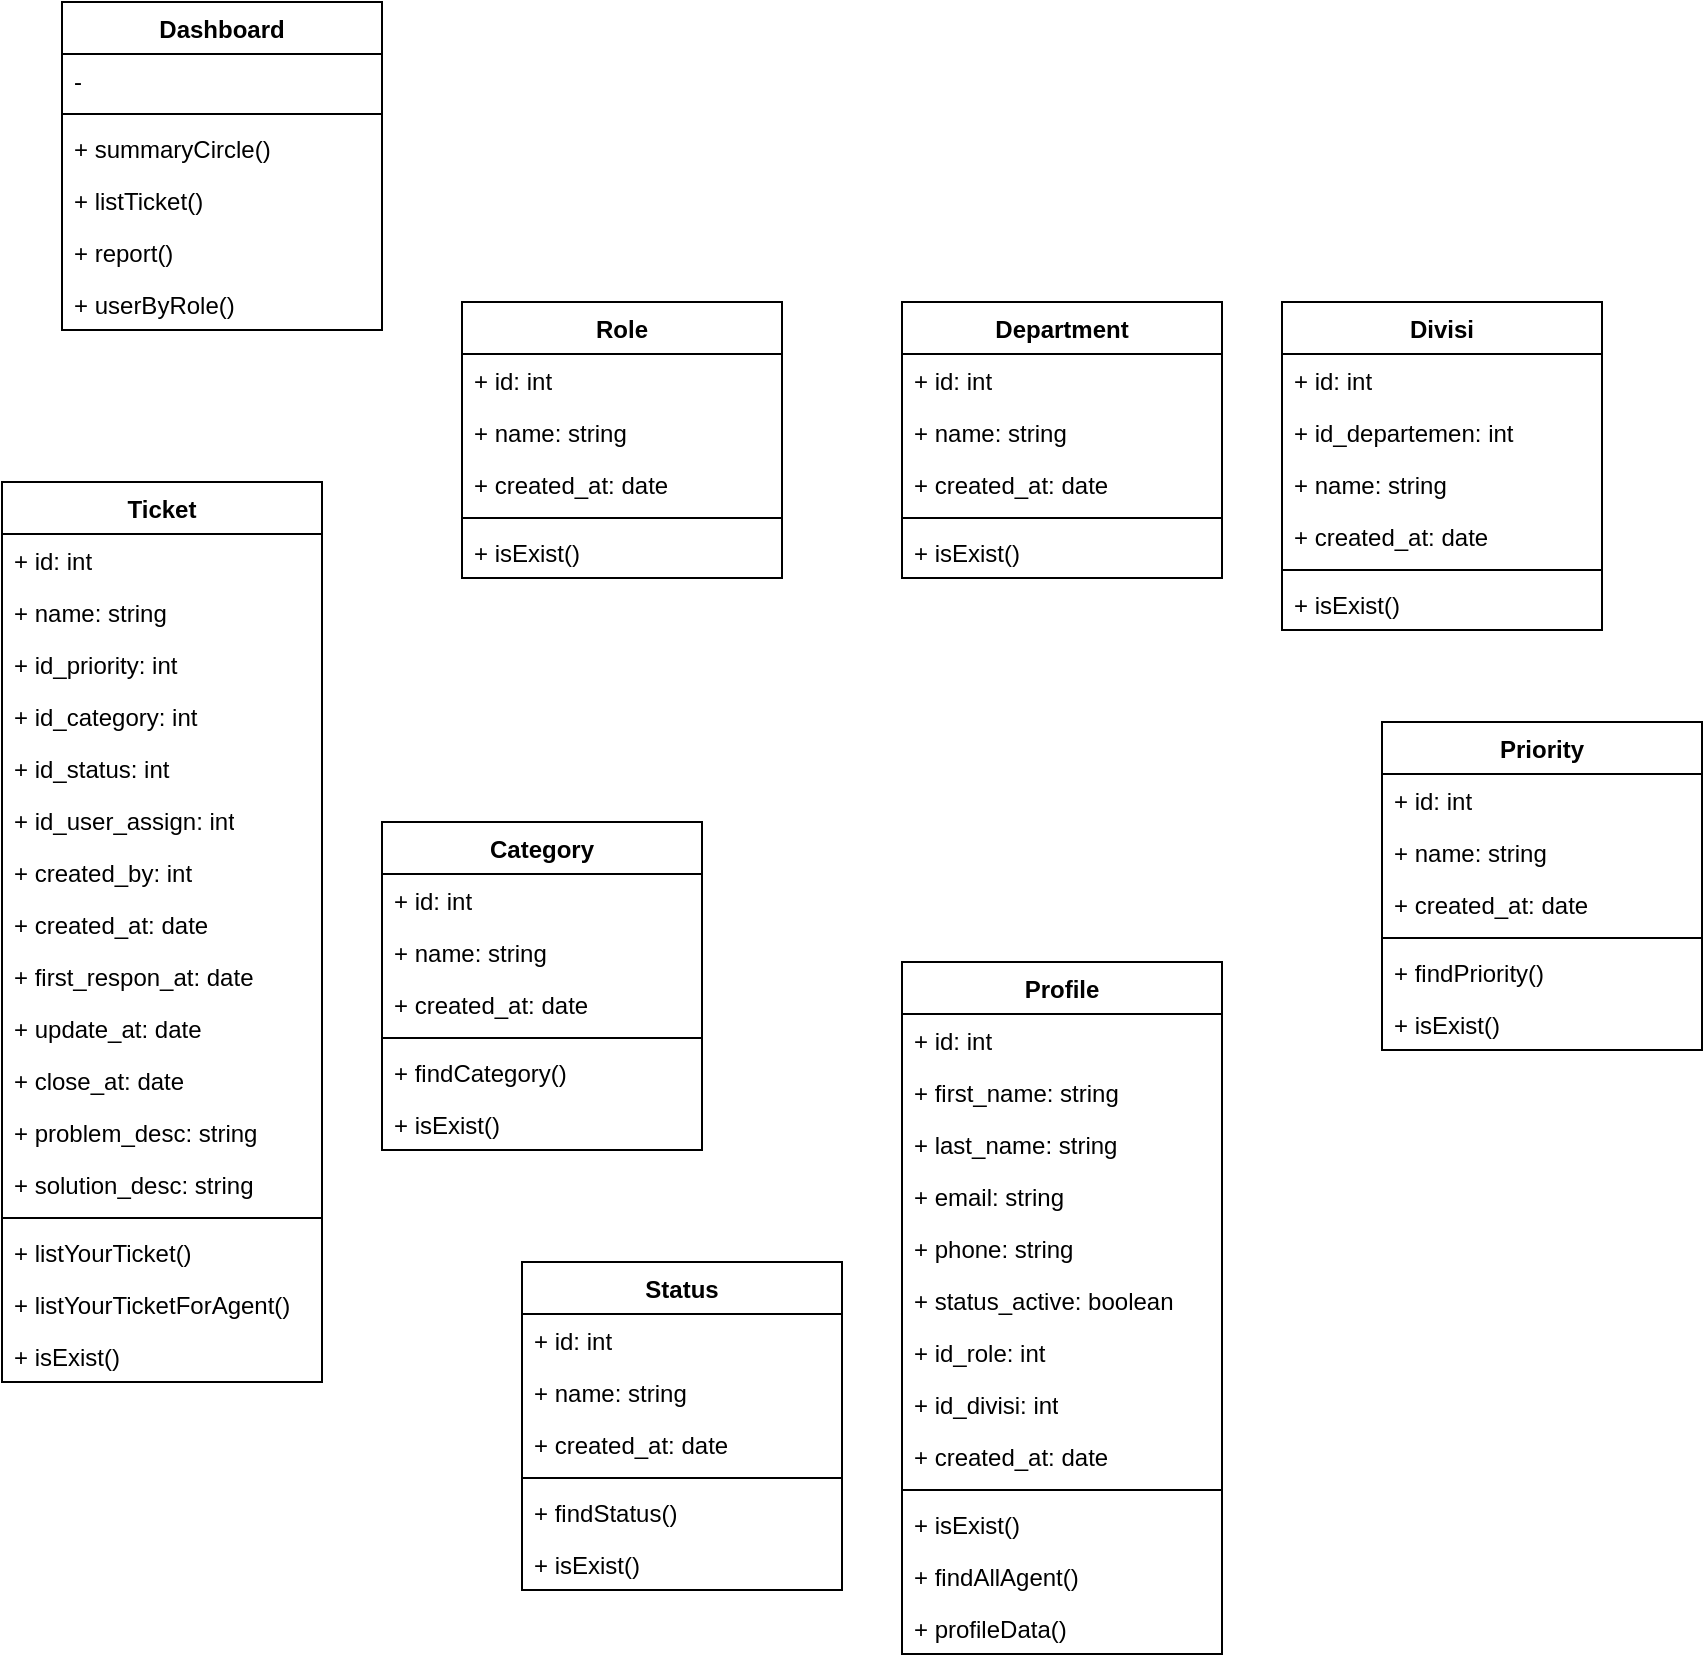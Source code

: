 <mxfile version="27.1.3">
  <diagram name="Page-1" id="-xxyF_3jXdGtJu57dgs1">
    <mxGraphModel dx="2005" dy="798" grid="1" gridSize="10" guides="1" tooltips="1" connect="1" arrows="1" fold="1" page="1" pageScale="1" pageWidth="827" pageHeight="1169" math="0" shadow="0">
      <root>
        <mxCell id="0" />
        <mxCell id="1" parent="0" />
        <mxCell id="XdJ_4pz9nZHwtMwytImK-14" value="Role" style="swimlane;fontStyle=1;align=center;verticalAlign=top;childLayout=stackLayout;horizontal=1;startSize=26;horizontalStack=0;resizeParent=1;resizeParentMax=0;resizeLast=0;collapsible=1;marginBottom=0;whiteSpace=wrap;html=1;" vertex="1" parent="1">
          <mxGeometry x="170" y="340" width="160" height="138" as="geometry" />
        </mxCell>
        <mxCell id="XdJ_4pz9nZHwtMwytImK-15" value="+ id: int" style="text;strokeColor=none;fillColor=none;align=left;verticalAlign=top;spacingLeft=4;spacingRight=4;overflow=hidden;rotatable=0;points=[[0,0.5],[1,0.5]];portConstraint=eastwest;whiteSpace=wrap;html=1;" vertex="1" parent="XdJ_4pz9nZHwtMwytImK-14">
          <mxGeometry y="26" width="160" height="26" as="geometry" />
        </mxCell>
        <mxCell id="XdJ_4pz9nZHwtMwytImK-21" value="+ name: string" style="text;strokeColor=none;fillColor=none;align=left;verticalAlign=top;spacingLeft=4;spacingRight=4;overflow=hidden;rotatable=0;points=[[0,0.5],[1,0.5]];portConstraint=eastwest;whiteSpace=wrap;html=1;" vertex="1" parent="XdJ_4pz9nZHwtMwytImK-14">
          <mxGeometry y="52" width="160" height="26" as="geometry" />
        </mxCell>
        <mxCell id="XdJ_4pz9nZHwtMwytImK-85" value="+ created_at: date" style="text;strokeColor=none;fillColor=none;align=left;verticalAlign=top;spacingLeft=4;spacingRight=4;overflow=hidden;rotatable=0;points=[[0,0.5],[1,0.5]];portConstraint=eastwest;whiteSpace=wrap;html=1;" vertex="1" parent="XdJ_4pz9nZHwtMwytImK-14">
          <mxGeometry y="78" width="160" height="26" as="geometry" />
        </mxCell>
        <mxCell id="XdJ_4pz9nZHwtMwytImK-16" value="" style="line;strokeWidth=1;fillColor=none;align=left;verticalAlign=middle;spacingTop=-1;spacingLeft=3;spacingRight=3;rotatable=0;labelPosition=right;points=[];portConstraint=eastwest;strokeColor=inherit;" vertex="1" parent="XdJ_4pz9nZHwtMwytImK-14">
          <mxGeometry y="104" width="160" height="8" as="geometry" />
        </mxCell>
        <mxCell id="XdJ_4pz9nZHwtMwytImK-86" value="+ isExist()" style="text;strokeColor=none;fillColor=none;align=left;verticalAlign=top;spacingLeft=4;spacingRight=4;overflow=hidden;rotatable=0;points=[[0,0.5],[1,0.5]];portConstraint=eastwest;whiteSpace=wrap;html=1;" vertex="1" parent="XdJ_4pz9nZHwtMwytImK-14">
          <mxGeometry y="112" width="160" height="26" as="geometry" />
        </mxCell>
        <mxCell id="XdJ_4pz9nZHwtMwytImK-22" value="Department" style="swimlane;fontStyle=1;align=center;verticalAlign=top;childLayout=stackLayout;horizontal=1;startSize=26;horizontalStack=0;resizeParent=1;resizeParentMax=0;resizeLast=0;collapsible=1;marginBottom=0;whiteSpace=wrap;html=1;" vertex="1" parent="1">
          <mxGeometry x="390" y="340" width="160" height="138" as="geometry" />
        </mxCell>
        <mxCell id="XdJ_4pz9nZHwtMwytImK-23" value="+ id: int" style="text;strokeColor=none;fillColor=none;align=left;verticalAlign=top;spacingLeft=4;spacingRight=4;overflow=hidden;rotatable=0;points=[[0,0.5],[1,0.5]];portConstraint=eastwest;whiteSpace=wrap;html=1;" vertex="1" parent="XdJ_4pz9nZHwtMwytImK-22">
          <mxGeometry y="26" width="160" height="26" as="geometry" />
        </mxCell>
        <mxCell id="XdJ_4pz9nZHwtMwytImK-24" value="+ name: string" style="text;strokeColor=none;fillColor=none;align=left;verticalAlign=top;spacingLeft=4;spacingRight=4;overflow=hidden;rotatable=0;points=[[0,0.5],[1,0.5]];portConstraint=eastwest;whiteSpace=wrap;html=1;" vertex="1" parent="XdJ_4pz9nZHwtMwytImK-22">
          <mxGeometry y="52" width="160" height="26" as="geometry" />
        </mxCell>
        <mxCell id="XdJ_4pz9nZHwtMwytImK-60" value="+ created_at: date" style="text;strokeColor=none;fillColor=none;align=left;verticalAlign=top;spacingLeft=4;spacingRight=4;overflow=hidden;rotatable=0;points=[[0,0.5],[1,0.5]];portConstraint=eastwest;whiteSpace=wrap;html=1;" vertex="1" parent="XdJ_4pz9nZHwtMwytImK-22">
          <mxGeometry y="78" width="160" height="26" as="geometry" />
        </mxCell>
        <mxCell id="XdJ_4pz9nZHwtMwytImK-25" value="" style="line;strokeWidth=1;fillColor=none;align=left;verticalAlign=middle;spacingTop=-1;spacingLeft=3;spacingRight=3;rotatable=0;labelPosition=right;points=[];portConstraint=eastwest;strokeColor=inherit;" vertex="1" parent="XdJ_4pz9nZHwtMwytImK-22">
          <mxGeometry y="104" width="160" height="8" as="geometry" />
        </mxCell>
        <mxCell id="XdJ_4pz9nZHwtMwytImK-26" value="+ isExist()" style="text;strokeColor=none;fillColor=none;align=left;verticalAlign=top;spacingLeft=4;spacingRight=4;overflow=hidden;rotatable=0;points=[[0,0.5],[1,0.5]];portConstraint=eastwest;whiteSpace=wrap;html=1;" vertex="1" parent="XdJ_4pz9nZHwtMwytImK-22">
          <mxGeometry y="112" width="160" height="26" as="geometry" />
        </mxCell>
        <mxCell id="XdJ_4pz9nZHwtMwytImK-27" value="Divisi" style="swimlane;fontStyle=1;align=center;verticalAlign=top;childLayout=stackLayout;horizontal=1;startSize=26;horizontalStack=0;resizeParent=1;resizeParentMax=0;resizeLast=0;collapsible=1;marginBottom=0;whiteSpace=wrap;html=1;" vertex="1" parent="1">
          <mxGeometry x="580" y="340" width="160" height="164" as="geometry" />
        </mxCell>
        <mxCell id="XdJ_4pz9nZHwtMwytImK-28" value="+ id: int" style="text;strokeColor=none;fillColor=none;align=left;verticalAlign=top;spacingLeft=4;spacingRight=4;overflow=hidden;rotatable=0;points=[[0,0.5],[1,0.5]];portConstraint=eastwest;whiteSpace=wrap;html=1;" vertex="1" parent="XdJ_4pz9nZHwtMwytImK-27">
          <mxGeometry y="26" width="160" height="26" as="geometry" />
        </mxCell>
        <mxCell id="XdJ_4pz9nZHwtMwytImK-32" value="+ id_departemen: int" style="text;strokeColor=none;fillColor=none;align=left;verticalAlign=top;spacingLeft=4;spacingRight=4;overflow=hidden;rotatable=0;points=[[0,0.5],[1,0.5]];portConstraint=eastwest;whiteSpace=wrap;html=1;" vertex="1" parent="XdJ_4pz9nZHwtMwytImK-27">
          <mxGeometry y="52" width="160" height="26" as="geometry" />
        </mxCell>
        <mxCell id="XdJ_4pz9nZHwtMwytImK-29" value="+ name: string" style="text;strokeColor=none;fillColor=none;align=left;verticalAlign=top;spacingLeft=4;spacingRight=4;overflow=hidden;rotatable=0;points=[[0,0.5],[1,0.5]];portConstraint=eastwest;whiteSpace=wrap;html=1;" vertex="1" parent="XdJ_4pz9nZHwtMwytImK-27">
          <mxGeometry y="78" width="160" height="26" as="geometry" />
        </mxCell>
        <mxCell id="XdJ_4pz9nZHwtMwytImK-61" value="+ created_at: date" style="text;strokeColor=none;fillColor=none;align=left;verticalAlign=top;spacingLeft=4;spacingRight=4;overflow=hidden;rotatable=0;points=[[0,0.5],[1,0.5]];portConstraint=eastwest;whiteSpace=wrap;html=1;" vertex="1" parent="XdJ_4pz9nZHwtMwytImK-27">
          <mxGeometry y="104" width="160" height="26" as="geometry" />
        </mxCell>
        <mxCell id="XdJ_4pz9nZHwtMwytImK-63" value="" style="line;strokeWidth=1;fillColor=none;align=left;verticalAlign=middle;spacingTop=-1;spacingLeft=3;spacingRight=3;rotatable=0;labelPosition=right;points=[];portConstraint=eastwest;strokeColor=inherit;" vertex="1" parent="XdJ_4pz9nZHwtMwytImK-27">
          <mxGeometry y="130" width="160" height="8" as="geometry" />
        </mxCell>
        <mxCell id="XdJ_4pz9nZHwtMwytImK-62" value="+ isExist()" style="text;strokeColor=none;fillColor=none;align=left;verticalAlign=top;spacingLeft=4;spacingRight=4;overflow=hidden;rotatable=0;points=[[0,0.5],[1,0.5]];portConstraint=eastwest;whiteSpace=wrap;html=1;" vertex="1" parent="XdJ_4pz9nZHwtMwytImK-27">
          <mxGeometry y="138" width="160" height="26" as="geometry" />
        </mxCell>
        <mxCell id="XdJ_4pz9nZHwtMwytImK-41" value="Category" style="swimlane;fontStyle=1;align=center;verticalAlign=top;childLayout=stackLayout;horizontal=1;startSize=26;horizontalStack=0;resizeParent=1;resizeParentMax=0;resizeLast=0;collapsible=1;marginBottom=0;whiteSpace=wrap;html=1;" vertex="1" parent="1">
          <mxGeometry x="130" y="600" width="160" height="164" as="geometry" />
        </mxCell>
        <mxCell id="XdJ_4pz9nZHwtMwytImK-42" value="+ id: int" style="text;strokeColor=none;fillColor=none;align=left;verticalAlign=top;spacingLeft=4;spacingRight=4;overflow=hidden;rotatable=0;points=[[0,0.5],[1,0.5]];portConstraint=eastwest;whiteSpace=wrap;html=1;" vertex="1" parent="XdJ_4pz9nZHwtMwytImK-41">
          <mxGeometry y="26" width="160" height="26" as="geometry" />
        </mxCell>
        <mxCell id="XdJ_4pz9nZHwtMwytImK-43" value="+ name: string" style="text;strokeColor=none;fillColor=none;align=left;verticalAlign=top;spacingLeft=4;spacingRight=4;overflow=hidden;rotatable=0;points=[[0,0.5],[1,0.5]];portConstraint=eastwest;whiteSpace=wrap;html=1;" vertex="1" parent="XdJ_4pz9nZHwtMwytImK-41">
          <mxGeometry y="52" width="160" height="26" as="geometry" />
        </mxCell>
        <mxCell id="XdJ_4pz9nZHwtMwytImK-46" value="+ created_at: date" style="text;strokeColor=none;fillColor=none;align=left;verticalAlign=top;spacingLeft=4;spacingRight=4;overflow=hidden;rotatable=0;points=[[0,0.5],[1,0.5]];portConstraint=eastwest;whiteSpace=wrap;html=1;" vertex="1" parent="XdJ_4pz9nZHwtMwytImK-41">
          <mxGeometry y="78" width="160" height="26" as="geometry" />
        </mxCell>
        <mxCell id="XdJ_4pz9nZHwtMwytImK-44" value="" style="line;strokeWidth=1;fillColor=none;align=left;verticalAlign=middle;spacingTop=-1;spacingLeft=3;spacingRight=3;rotatable=0;labelPosition=right;points=[];portConstraint=eastwest;strokeColor=inherit;" vertex="1" parent="XdJ_4pz9nZHwtMwytImK-41">
          <mxGeometry y="104" width="160" height="8" as="geometry" />
        </mxCell>
        <mxCell id="XdJ_4pz9nZHwtMwytImK-45" value="+ findCategory()" style="text;strokeColor=none;fillColor=none;align=left;verticalAlign=top;spacingLeft=4;spacingRight=4;overflow=hidden;rotatable=0;points=[[0,0.5],[1,0.5]];portConstraint=eastwest;whiteSpace=wrap;html=1;" vertex="1" parent="XdJ_4pz9nZHwtMwytImK-41">
          <mxGeometry y="112" width="160" height="26" as="geometry" />
        </mxCell>
        <mxCell id="XdJ_4pz9nZHwtMwytImK-47" value="+ isExist()" style="text;strokeColor=none;fillColor=none;align=left;verticalAlign=top;spacingLeft=4;spacingRight=4;overflow=hidden;rotatable=0;points=[[0,0.5],[1,0.5]];portConstraint=eastwest;whiteSpace=wrap;html=1;" vertex="1" parent="XdJ_4pz9nZHwtMwytImK-41">
          <mxGeometry y="138" width="160" height="26" as="geometry" />
        </mxCell>
        <mxCell id="XdJ_4pz9nZHwtMwytImK-52" value="Dashboard" style="swimlane;fontStyle=1;align=center;verticalAlign=top;childLayout=stackLayout;horizontal=1;startSize=26;horizontalStack=0;resizeParent=1;resizeParentMax=0;resizeLast=0;collapsible=1;marginBottom=0;whiteSpace=wrap;html=1;" vertex="1" parent="1">
          <mxGeometry x="-30" y="190" width="160" height="164" as="geometry" />
        </mxCell>
        <mxCell id="XdJ_4pz9nZHwtMwytImK-54" value="-" style="text;strokeColor=none;fillColor=none;align=left;verticalAlign=top;spacingLeft=4;spacingRight=4;overflow=hidden;rotatable=0;points=[[0,0.5],[1,0.5]];portConstraint=eastwest;whiteSpace=wrap;html=1;" vertex="1" parent="XdJ_4pz9nZHwtMwytImK-52">
          <mxGeometry y="26" width="160" height="26" as="geometry" />
        </mxCell>
        <mxCell id="XdJ_4pz9nZHwtMwytImK-55" value="" style="line;strokeWidth=1;fillColor=none;align=left;verticalAlign=middle;spacingTop=-1;spacingLeft=3;spacingRight=3;rotatable=0;labelPosition=right;points=[];portConstraint=eastwest;strokeColor=inherit;" vertex="1" parent="XdJ_4pz9nZHwtMwytImK-52">
          <mxGeometry y="52" width="160" height="8" as="geometry" />
        </mxCell>
        <mxCell id="XdJ_4pz9nZHwtMwytImK-56" value="+ summaryCircle()" style="text;strokeColor=none;fillColor=none;align=left;verticalAlign=top;spacingLeft=4;spacingRight=4;overflow=hidden;rotatable=0;points=[[0,0.5],[1,0.5]];portConstraint=eastwest;whiteSpace=wrap;html=1;" vertex="1" parent="XdJ_4pz9nZHwtMwytImK-52">
          <mxGeometry y="60" width="160" height="26" as="geometry" />
        </mxCell>
        <mxCell id="XdJ_4pz9nZHwtMwytImK-57" value="+ listTicket()" style="text;strokeColor=none;fillColor=none;align=left;verticalAlign=top;spacingLeft=4;spacingRight=4;overflow=hidden;rotatable=0;points=[[0,0.5],[1,0.5]];portConstraint=eastwest;whiteSpace=wrap;html=1;" vertex="1" parent="XdJ_4pz9nZHwtMwytImK-52">
          <mxGeometry y="86" width="160" height="26" as="geometry" />
        </mxCell>
        <mxCell id="XdJ_4pz9nZHwtMwytImK-58" value="+ report()" style="text;strokeColor=none;fillColor=none;align=left;verticalAlign=top;spacingLeft=4;spacingRight=4;overflow=hidden;rotatable=0;points=[[0,0.5],[1,0.5]];portConstraint=eastwest;whiteSpace=wrap;html=1;" vertex="1" parent="XdJ_4pz9nZHwtMwytImK-52">
          <mxGeometry y="112" width="160" height="26" as="geometry" />
        </mxCell>
        <mxCell id="XdJ_4pz9nZHwtMwytImK-59" value="+ userByRole()" style="text;strokeColor=none;fillColor=none;align=left;verticalAlign=top;spacingLeft=4;spacingRight=4;overflow=hidden;rotatable=0;points=[[0,0.5],[1,0.5]];portConstraint=eastwest;whiteSpace=wrap;html=1;" vertex="1" parent="XdJ_4pz9nZHwtMwytImK-52">
          <mxGeometry y="138" width="160" height="26" as="geometry" />
        </mxCell>
        <mxCell id="XdJ_4pz9nZHwtMwytImK-64" value="Priority" style="swimlane;fontStyle=1;align=center;verticalAlign=top;childLayout=stackLayout;horizontal=1;startSize=26;horizontalStack=0;resizeParent=1;resizeParentMax=0;resizeLast=0;collapsible=1;marginBottom=0;whiteSpace=wrap;html=1;" vertex="1" parent="1">
          <mxGeometry x="630" y="550" width="160" height="164" as="geometry" />
        </mxCell>
        <mxCell id="XdJ_4pz9nZHwtMwytImK-65" value="+ id: int" style="text;strokeColor=none;fillColor=none;align=left;verticalAlign=top;spacingLeft=4;spacingRight=4;overflow=hidden;rotatable=0;points=[[0,0.5],[1,0.5]];portConstraint=eastwest;whiteSpace=wrap;html=1;" vertex="1" parent="XdJ_4pz9nZHwtMwytImK-64">
          <mxGeometry y="26" width="160" height="26" as="geometry" />
        </mxCell>
        <mxCell id="XdJ_4pz9nZHwtMwytImK-66" value="+ name: string" style="text;strokeColor=none;fillColor=none;align=left;verticalAlign=top;spacingLeft=4;spacingRight=4;overflow=hidden;rotatable=0;points=[[0,0.5],[1,0.5]];portConstraint=eastwest;whiteSpace=wrap;html=1;" vertex="1" parent="XdJ_4pz9nZHwtMwytImK-64">
          <mxGeometry y="52" width="160" height="26" as="geometry" />
        </mxCell>
        <mxCell id="XdJ_4pz9nZHwtMwytImK-67" value="+ created_at: date" style="text;strokeColor=none;fillColor=none;align=left;verticalAlign=top;spacingLeft=4;spacingRight=4;overflow=hidden;rotatable=0;points=[[0,0.5],[1,0.5]];portConstraint=eastwest;whiteSpace=wrap;html=1;" vertex="1" parent="XdJ_4pz9nZHwtMwytImK-64">
          <mxGeometry y="78" width="160" height="26" as="geometry" />
        </mxCell>
        <mxCell id="XdJ_4pz9nZHwtMwytImK-68" value="" style="line;strokeWidth=1;fillColor=none;align=left;verticalAlign=middle;spacingTop=-1;spacingLeft=3;spacingRight=3;rotatable=0;labelPosition=right;points=[];portConstraint=eastwest;strokeColor=inherit;" vertex="1" parent="XdJ_4pz9nZHwtMwytImK-64">
          <mxGeometry y="104" width="160" height="8" as="geometry" />
        </mxCell>
        <mxCell id="XdJ_4pz9nZHwtMwytImK-69" value="+ findPriority()" style="text;strokeColor=none;fillColor=none;align=left;verticalAlign=top;spacingLeft=4;spacingRight=4;overflow=hidden;rotatable=0;points=[[0,0.5],[1,0.5]];portConstraint=eastwest;whiteSpace=wrap;html=1;" vertex="1" parent="XdJ_4pz9nZHwtMwytImK-64">
          <mxGeometry y="112" width="160" height="26" as="geometry" />
        </mxCell>
        <mxCell id="XdJ_4pz9nZHwtMwytImK-70" value="+ isExist()" style="text;strokeColor=none;fillColor=none;align=left;verticalAlign=top;spacingLeft=4;spacingRight=4;overflow=hidden;rotatable=0;points=[[0,0.5],[1,0.5]];portConstraint=eastwest;whiteSpace=wrap;html=1;" vertex="1" parent="XdJ_4pz9nZHwtMwytImK-64">
          <mxGeometry y="138" width="160" height="26" as="geometry" />
        </mxCell>
        <mxCell id="XdJ_4pz9nZHwtMwytImK-71" value="Profile" style="swimlane;fontStyle=1;align=center;verticalAlign=top;childLayout=stackLayout;horizontal=1;startSize=26;horizontalStack=0;resizeParent=1;resizeParentMax=0;resizeLast=0;collapsible=1;marginBottom=0;whiteSpace=wrap;html=1;" vertex="1" parent="1">
          <mxGeometry x="390" y="670" width="160" height="346" as="geometry" />
        </mxCell>
        <mxCell id="XdJ_4pz9nZHwtMwytImK-72" value="+ id: int" style="text;strokeColor=none;fillColor=none;align=left;verticalAlign=top;spacingLeft=4;spacingRight=4;overflow=hidden;rotatable=0;points=[[0,0.5],[1,0.5]];portConstraint=eastwest;whiteSpace=wrap;html=1;" vertex="1" parent="XdJ_4pz9nZHwtMwytImK-71">
          <mxGeometry y="26" width="160" height="26" as="geometry" />
        </mxCell>
        <mxCell id="XdJ_4pz9nZHwtMwytImK-73" value="+ first_name: string" style="text;strokeColor=none;fillColor=none;align=left;verticalAlign=top;spacingLeft=4;spacingRight=4;overflow=hidden;rotatable=0;points=[[0,0.5],[1,0.5]];portConstraint=eastwest;whiteSpace=wrap;html=1;" vertex="1" parent="XdJ_4pz9nZHwtMwytImK-71">
          <mxGeometry y="52" width="160" height="26" as="geometry" />
        </mxCell>
        <mxCell id="XdJ_4pz9nZHwtMwytImK-76" value="+ last_name: string" style="text;strokeColor=none;fillColor=none;align=left;verticalAlign=top;spacingLeft=4;spacingRight=4;overflow=hidden;rotatable=0;points=[[0,0.5],[1,0.5]];portConstraint=eastwest;whiteSpace=wrap;html=1;" vertex="1" parent="XdJ_4pz9nZHwtMwytImK-71">
          <mxGeometry y="78" width="160" height="26" as="geometry" />
        </mxCell>
        <mxCell id="XdJ_4pz9nZHwtMwytImK-77" value="+ email: string" style="text;strokeColor=none;fillColor=none;align=left;verticalAlign=top;spacingLeft=4;spacingRight=4;overflow=hidden;rotatable=0;points=[[0,0.5],[1,0.5]];portConstraint=eastwest;whiteSpace=wrap;html=1;" vertex="1" parent="XdJ_4pz9nZHwtMwytImK-71">
          <mxGeometry y="104" width="160" height="26" as="geometry" />
        </mxCell>
        <mxCell id="XdJ_4pz9nZHwtMwytImK-78" value="+ phone: string" style="text;strokeColor=none;fillColor=none;align=left;verticalAlign=top;spacingLeft=4;spacingRight=4;overflow=hidden;rotatable=0;points=[[0,0.5],[1,0.5]];portConstraint=eastwest;whiteSpace=wrap;html=1;" vertex="1" parent="XdJ_4pz9nZHwtMwytImK-71">
          <mxGeometry y="130" width="160" height="26" as="geometry" />
        </mxCell>
        <mxCell id="XdJ_4pz9nZHwtMwytImK-79" value="+ status_active: boolean" style="text;strokeColor=none;fillColor=none;align=left;verticalAlign=top;spacingLeft=4;spacingRight=4;overflow=hidden;rotatable=0;points=[[0,0.5],[1,0.5]];portConstraint=eastwest;whiteSpace=wrap;html=1;" vertex="1" parent="XdJ_4pz9nZHwtMwytImK-71">
          <mxGeometry y="156" width="160" height="26" as="geometry" />
        </mxCell>
        <mxCell id="XdJ_4pz9nZHwtMwytImK-80" value="+ id_role: int" style="text;strokeColor=none;fillColor=none;align=left;verticalAlign=top;spacingLeft=4;spacingRight=4;overflow=hidden;rotatable=0;points=[[0,0.5],[1,0.5]];portConstraint=eastwest;whiteSpace=wrap;html=1;" vertex="1" parent="XdJ_4pz9nZHwtMwytImK-71">
          <mxGeometry y="182" width="160" height="26" as="geometry" />
        </mxCell>
        <mxCell id="XdJ_4pz9nZHwtMwytImK-81" value="+ id_divisi: int" style="text;strokeColor=none;fillColor=none;align=left;verticalAlign=top;spacingLeft=4;spacingRight=4;overflow=hidden;rotatable=0;points=[[0,0.5],[1,0.5]];portConstraint=eastwest;whiteSpace=wrap;html=1;" vertex="1" parent="XdJ_4pz9nZHwtMwytImK-71">
          <mxGeometry y="208" width="160" height="26" as="geometry" />
        </mxCell>
        <mxCell id="XdJ_4pz9nZHwtMwytImK-82" value="+ created_at: date" style="text;strokeColor=none;fillColor=none;align=left;verticalAlign=top;spacingLeft=4;spacingRight=4;overflow=hidden;rotatable=0;points=[[0,0.5],[1,0.5]];portConstraint=eastwest;whiteSpace=wrap;html=1;" vertex="1" parent="XdJ_4pz9nZHwtMwytImK-71">
          <mxGeometry y="234" width="160" height="26" as="geometry" />
        </mxCell>
        <mxCell id="XdJ_4pz9nZHwtMwytImK-74" value="" style="line;strokeWidth=1;fillColor=none;align=left;verticalAlign=middle;spacingTop=-1;spacingLeft=3;spacingRight=3;rotatable=0;labelPosition=right;points=[];portConstraint=eastwest;strokeColor=inherit;" vertex="1" parent="XdJ_4pz9nZHwtMwytImK-71">
          <mxGeometry y="260" width="160" height="8" as="geometry" />
        </mxCell>
        <mxCell id="XdJ_4pz9nZHwtMwytImK-83" value="+ isExist()" style="text;strokeColor=none;fillColor=none;align=left;verticalAlign=top;spacingLeft=4;spacingRight=4;overflow=hidden;rotatable=0;points=[[0,0.5],[1,0.5]];portConstraint=eastwest;whiteSpace=wrap;html=1;" vertex="1" parent="XdJ_4pz9nZHwtMwytImK-71">
          <mxGeometry y="268" width="160" height="26" as="geometry" />
        </mxCell>
        <mxCell id="XdJ_4pz9nZHwtMwytImK-75" value="+ findAllAgent()" style="text;strokeColor=none;fillColor=none;align=left;verticalAlign=top;spacingLeft=4;spacingRight=4;overflow=hidden;rotatable=0;points=[[0,0.5],[1,0.5]];portConstraint=eastwest;whiteSpace=wrap;html=1;" vertex="1" parent="XdJ_4pz9nZHwtMwytImK-71">
          <mxGeometry y="294" width="160" height="26" as="geometry" />
        </mxCell>
        <mxCell id="XdJ_4pz9nZHwtMwytImK-84" value="+ profileData&lt;span style=&quot;background-color: transparent; color: light-dark(rgb(0, 0, 0), rgb(255, 255, 255));&quot;&gt;()&lt;/span&gt;" style="text;strokeColor=none;fillColor=none;align=left;verticalAlign=top;spacingLeft=4;spacingRight=4;overflow=hidden;rotatable=0;points=[[0,0.5],[1,0.5]];portConstraint=eastwest;whiteSpace=wrap;html=1;" vertex="1" parent="XdJ_4pz9nZHwtMwytImK-71">
          <mxGeometry y="320" width="160" height="26" as="geometry" />
        </mxCell>
        <mxCell id="XdJ_4pz9nZHwtMwytImK-87" value="Status" style="swimlane;fontStyle=1;align=center;verticalAlign=top;childLayout=stackLayout;horizontal=1;startSize=26;horizontalStack=0;resizeParent=1;resizeParentMax=0;resizeLast=0;collapsible=1;marginBottom=0;whiteSpace=wrap;html=1;" vertex="1" parent="1">
          <mxGeometry x="200" y="820" width="160" height="164" as="geometry" />
        </mxCell>
        <mxCell id="XdJ_4pz9nZHwtMwytImK-88" value="+ id: int" style="text;strokeColor=none;fillColor=none;align=left;verticalAlign=top;spacingLeft=4;spacingRight=4;overflow=hidden;rotatable=0;points=[[0,0.5],[1,0.5]];portConstraint=eastwest;whiteSpace=wrap;html=1;" vertex="1" parent="XdJ_4pz9nZHwtMwytImK-87">
          <mxGeometry y="26" width="160" height="26" as="geometry" />
        </mxCell>
        <mxCell id="XdJ_4pz9nZHwtMwytImK-89" value="+ name: string" style="text;strokeColor=none;fillColor=none;align=left;verticalAlign=top;spacingLeft=4;spacingRight=4;overflow=hidden;rotatable=0;points=[[0,0.5],[1,0.5]];portConstraint=eastwest;whiteSpace=wrap;html=1;" vertex="1" parent="XdJ_4pz9nZHwtMwytImK-87">
          <mxGeometry y="52" width="160" height="26" as="geometry" />
        </mxCell>
        <mxCell id="XdJ_4pz9nZHwtMwytImK-90" value="+ created_at: date" style="text;strokeColor=none;fillColor=none;align=left;verticalAlign=top;spacingLeft=4;spacingRight=4;overflow=hidden;rotatable=0;points=[[0,0.5],[1,0.5]];portConstraint=eastwest;whiteSpace=wrap;html=1;" vertex="1" parent="XdJ_4pz9nZHwtMwytImK-87">
          <mxGeometry y="78" width="160" height="26" as="geometry" />
        </mxCell>
        <mxCell id="XdJ_4pz9nZHwtMwytImK-91" value="" style="line;strokeWidth=1;fillColor=none;align=left;verticalAlign=middle;spacingTop=-1;spacingLeft=3;spacingRight=3;rotatable=0;labelPosition=right;points=[];portConstraint=eastwest;strokeColor=inherit;" vertex="1" parent="XdJ_4pz9nZHwtMwytImK-87">
          <mxGeometry y="104" width="160" height="8" as="geometry" />
        </mxCell>
        <mxCell id="XdJ_4pz9nZHwtMwytImK-92" value="+ findStatus()" style="text;strokeColor=none;fillColor=none;align=left;verticalAlign=top;spacingLeft=4;spacingRight=4;overflow=hidden;rotatable=0;points=[[0,0.5],[1,0.5]];portConstraint=eastwest;whiteSpace=wrap;html=1;" vertex="1" parent="XdJ_4pz9nZHwtMwytImK-87">
          <mxGeometry y="112" width="160" height="26" as="geometry" />
        </mxCell>
        <mxCell id="XdJ_4pz9nZHwtMwytImK-93" value="+ isExist()" style="text;strokeColor=none;fillColor=none;align=left;verticalAlign=top;spacingLeft=4;spacingRight=4;overflow=hidden;rotatable=0;points=[[0,0.5],[1,0.5]];portConstraint=eastwest;whiteSpace=wrap;html=1;" vertex="1" parent="XdJ_4pz9nZHwtMwytImK-87">
          <mxGeometry y="138" width="160" height="26" as="geometry" />
        </mxCell>
        <mxCell id="XdJ_4pz9nZHwtMwytImK-94" value="Ticket" style="swimlane;fontStyle=1;align=center;verticalAlign=top;childLayout=stackLayout;horizontal=1;startSize=26;horizontalStack=0;resizeParent=1;resizeParentMax=0;resizeLast=0;collapsible=1;marginBottom=0;whiteSpace=wrap;html=1;" vertex="1" parent="1">
          <mxGeometry x="-60" y="430" width="160" height="450" as="geometry" />
        </mxCell>
        <mxCell id="XdJ_4pz9nZHwtMwytImK-95" value="+ id: int" style="text;strokeColor=none;fillColor=none;align=left;verticalAlign=top;spacingLeft=4;spacingRight=4;overflow=hidden;rotatable=0;points=[[0,0.5],[1,0.5]];portConstraint=eastwest;whiteSpace=wrap;html=1;" vertex="1" parent="XdJ_4pz9nZHwtMwytImK-94">
          <mxGeometry y="26" width="160" height="26" as="geometry" />
        </mxCell>
        <mxCell id="XdJ_4pz9nZHwtMwytImK-96" value="+ name: string" style="text;strokeColor=none;fillColor=none;align=left;verticalAlign=top;spacingLeft=4;spacingRight=4;overflow=hidden;rotatable=0;points=[[0,0.5],[1,0.5]];portConstraint=eastwest;whiteSpace=wrap;html=1;" vertex="1" parent="XdJ_4pz9nZHwtMwytImK-94">
          <mxGeometry y="52" width="160" height="26" as="geometry" />
        </mxCell>
        <mxCell id="XdJ_4pz9nZHwtMwytImK-100" value="+ id_priority: int" style="text;strokeColor=none;fillColor=none;align=left;verticalAlign=top;spacingLeft=4;spacingRight=4;overflow=hidden;rotatable=0;points=[[0,0.5],[1,0.5]];portConstraint=eastwest;whiteSpace=wrap;html=1;" vertex="1" parent="XdJ_4pz9nZHwtMwytImK-94">
          <mxGeometry y="78" width="160" height="26" as="geometry" />
        </mxCell>
        <mxCell id="XdJ_4pz9nZHwtMwytImK-101" value="+ id_category: int" style="text;strokeColor=none;fillColor=none;align=left;verticalAlign=top;spacingLeft=4;spacingRight=4;overflow=hidden;rotatable=0;points=[[0,0.5],[1,0.5]];portConstraint=eastwest;whiteSpace=wrap;html=1;" vertex="1" parent="XdJ_4pz9nZHwtMwytImK-94">
          <mxGeometry y="104" width="160" height="26" as="geometry" />
        </mxCell>
        <mxCell id="XdJ_4pz9nZHwtMwytImK-102" value="+ id_status&lt;span style=&quot;background-color: transparent; color: light-dark(rgb(0, 0, 0), rgb(255, 255, 255));&quot;&gt;: int&lt;/span&gt;" style="text;strokeColor=none;fillColor=none;align=left;verticalAlign=top;spacingLeft=4;spacingRight=4;overflow=hidden;rotatable=0;points=[[0,0.5],[1,0.5]];portConstraint=eastwest;whiteSpace=wrap;html=1;" vertex="1" parent="XdJ_4pz9nZHwtMwytImK-94">
          <mxGeometry y="130" width="160" height="26" as="geometry" />
        </mxCell>
        <mxCell id="XdJ_4pz9nZHwtMwytImK-103" value="+ id_user_assign&lt;span style=&quot;background-color: transparent; color: light-dark(rgb(0, 0, 0), rgb(255, 255, 255));&quot;&gt;: int&lt;/span&gt;" style="text;strokeColor=none;fillColor=none;align=left;verticalAlign=top;spacingLeft=4;spacingRight=4;overflow=hidden;rotatable=0;points=[[0,0.5],[1,0.5]];portConstraint=eastwest;whiteSpace=wrap;html=1;" vertex="1" parent="XdJ_4pz9nZHwtMwytImK-94">
          <mxGeometry y="156" width="160" height="26" as="geometry" />
        </mxCell>
        <mxCell id="XdJ_4pz9nZHwtMwytImK-104" value="+ created_by: int" style="text;strokeColor=none;fillColor=none;align=left;verticalAlign=top;spacingLeft=4;spacingRight=4;overflow=hidden;rotatable=0;points=[[0,0.5],[1,0.5]];portConstraint=eastwest;whiteSpace=wrap;html=1;" vertex="1" parent="XdJ_4pz9nZHwtMwytImK-94">
          <mxGeometry y="182" width="160" height="26" as="geometry" />
        </mxCell>
        <mxCell id="XdJ_4pz9nZHwtMwytImK-97" value="+ created_at: date" style="text;strokeColor=none;fillColor=none;align=left;verticalAlign=top;spacingLeft=4;spacingRight=4;overflow=hidden;rotatable=0;points=[[0,0.5],[1,0.5]];portConstraint=eastwest;whiteSpace=wrap;html=1;" vertex="1" parent="XdJ_4pz9nZHwtMwytImK-94">
          <mxGeometry y="208" width="160" height="26" as="geometry" />
        </mxCell>
        <mxCell id="XdJ_4pz9nZHwtMwytImK-105" value="+ first_respon_at: date" style="text;strokeColor=none;fillColor=none;align=left;verticalAlign=top;spacingLeft=4;spacingRight=4;overflow=hidden;rotatable=0;points=[[0,0.5],[1,0.5]];portConstraint=eastwest;whiteSpace=wrap;html=1;" vertex="1" parent="XdJ_4pz9nZHwtMwytImK-94">
          <mxGeometry y="234" width="160" height="26" as="geometry" />
        </mxCell>
        <mxCell id="XdJ_4pz9nZHwtMwytImK-107" value="+ update_at: date" style="text;strokeColor=none;fillColor=none;align=left;verticalAlign=top;spacingLeft=4;spacingRight=4;overflow=hidden;rotatable=0;points=[[0,0.5],[1,0.5]];portConstraint=eastwest;whiteSpace=wrap;html=1;" vertex="1" parent="XdJ_4pz9nZHwtMwytImK-94">
          <mxGeometry y="260" width="160" height="26" as="geometry" />
        </mxCell>
        <mxCell id="XdJ_4pz9nZHwtMwytImK-106" value="+ close_at: date" style="text;strokeColor=none;fillColor=none;align=left;verticalAlign=top;spacingLeft=4;spacingRight=4;overflow=hidden;rotatable=0;points=[[0,0.5],[1,0.5]];portConstraint=eastwest;whiteSpace=wrap;html=1;" vertex="1" parent="XdJ_4pz9nZHwtMwytImK-94">
          <mxGeometry y="286" width="160" height="26" as="geometry" />
        </mxCell>
        <mxCell id="XdJ_4pz9nZHwtMwytImK-108" value="+ problem_desc: string" style="text;strokeColor=none;fillColor=none;align=left;verticalAlign=top;spacingLeft=4;spacingRight=4;overflow=hidden;rotatable=0;points=[[0,0.5],[1,0.5]];portConstraint=eastwest;whiteSpace=wrap;html=1;" vertex="1" parent="XdJ_4pz9nZHwtMwytImK-94">
          <mxGeometry y="312" width="160" height="26" as="geometry" />
        </mxCell>
        <mxCell id="XdJ_4pz9nZHwtMwytImK-109" value="+ solution_desc: string" style="text;strokeColor=none;fillColor=none;align=left;verticalAlign=top;spacingLeft=4;spacingRight=4;overflow=hidden;rotatable=0;points=[[0,0.5],[1,0.5]];portConstraint=eastwest;whiteSpace=wrap;html=1;" vertex="1" parent="XdJ_4pz9nZHwtMwytImK-94">
          <mxGeometry y="338" width="160" height="26" as="geometry" />
        </mxCell>
        <mxCell id="XdJ_4pz9nZHwtMwytImK-98" value="" style="line;strokeWidth=1;fillColor=none;align=left;verticalAlign=middle;spacingTop=-1;spacingLeft=3;spacingRight=3;rotatable=0;labelPosition=right;points=[];portConstraint=eastwest;strokeColor=inherit;" vertex="1" parent="XdJ_4pz9nZHwtMwytImK-94">
          <mxGeometry y="364" width="160" height="8" as="geometry" />
        </mxCell>
        <mxCell id="XdJ_4pz9nZHwtMwytImK-110" value="+ listYourTicket()" style="text;strokeColor=none;fillColor=none;align=left;verticalAlign=top;spacingLeft=4;spacingRight=4;overflow=hidden;rotatable=0;points=[[0,0.5],[1,0.5]];portConstraint=eastwest;whiteSpace=wrap;html=1;" vertex="1" parent="XdJ_4pz9nZHwtMwytImK-94">
          <mxGeometry y="372" width="160" height="26" as="geometry" />
        </mxCell>
        <mxCell id="XdJ_4pz9nZHwtMwytImK-99" value="+ listYourTicketForAgent()" style="text;strokeColor=none;fillColor=none;align=left;verticalAlign=top;spacingLeft=4;spacingRight=4;overflow=hidden;rotatable=0;points=[[0,0.5],[1,0.5]];portConstraint=eastwest;whiteSpace=wrap;html=1;" vertex="1" parent="XdJ_4pz9nZHwtMwytImK-94">
          <mxGeometry y="398" width="160" height="26" as="geometry" />
        </mxCell>
        <mxCell id="XdJ_4pz9nZHwtMwytImK-111" value="+ isExist()" style="text;strokeColor=none;fillColor=none;align=left;verticalAlign=top;spacingLeft=4;spacingRight=4;overflow=hidden;rotatable=0;points=[[0,0.5],[1,0.5]];portConstraint=eastwest;whiteSpace=wrap;html=1;" vertex="1" parent="XdJ_4pz9nZHwtMwytImK-94">
          <mxGeometry y="424" width="160" height="26" as="geometry" />
        </mxCell>
      </root>
    </mxGraphModel>
  </diagram>
</mxfile>

